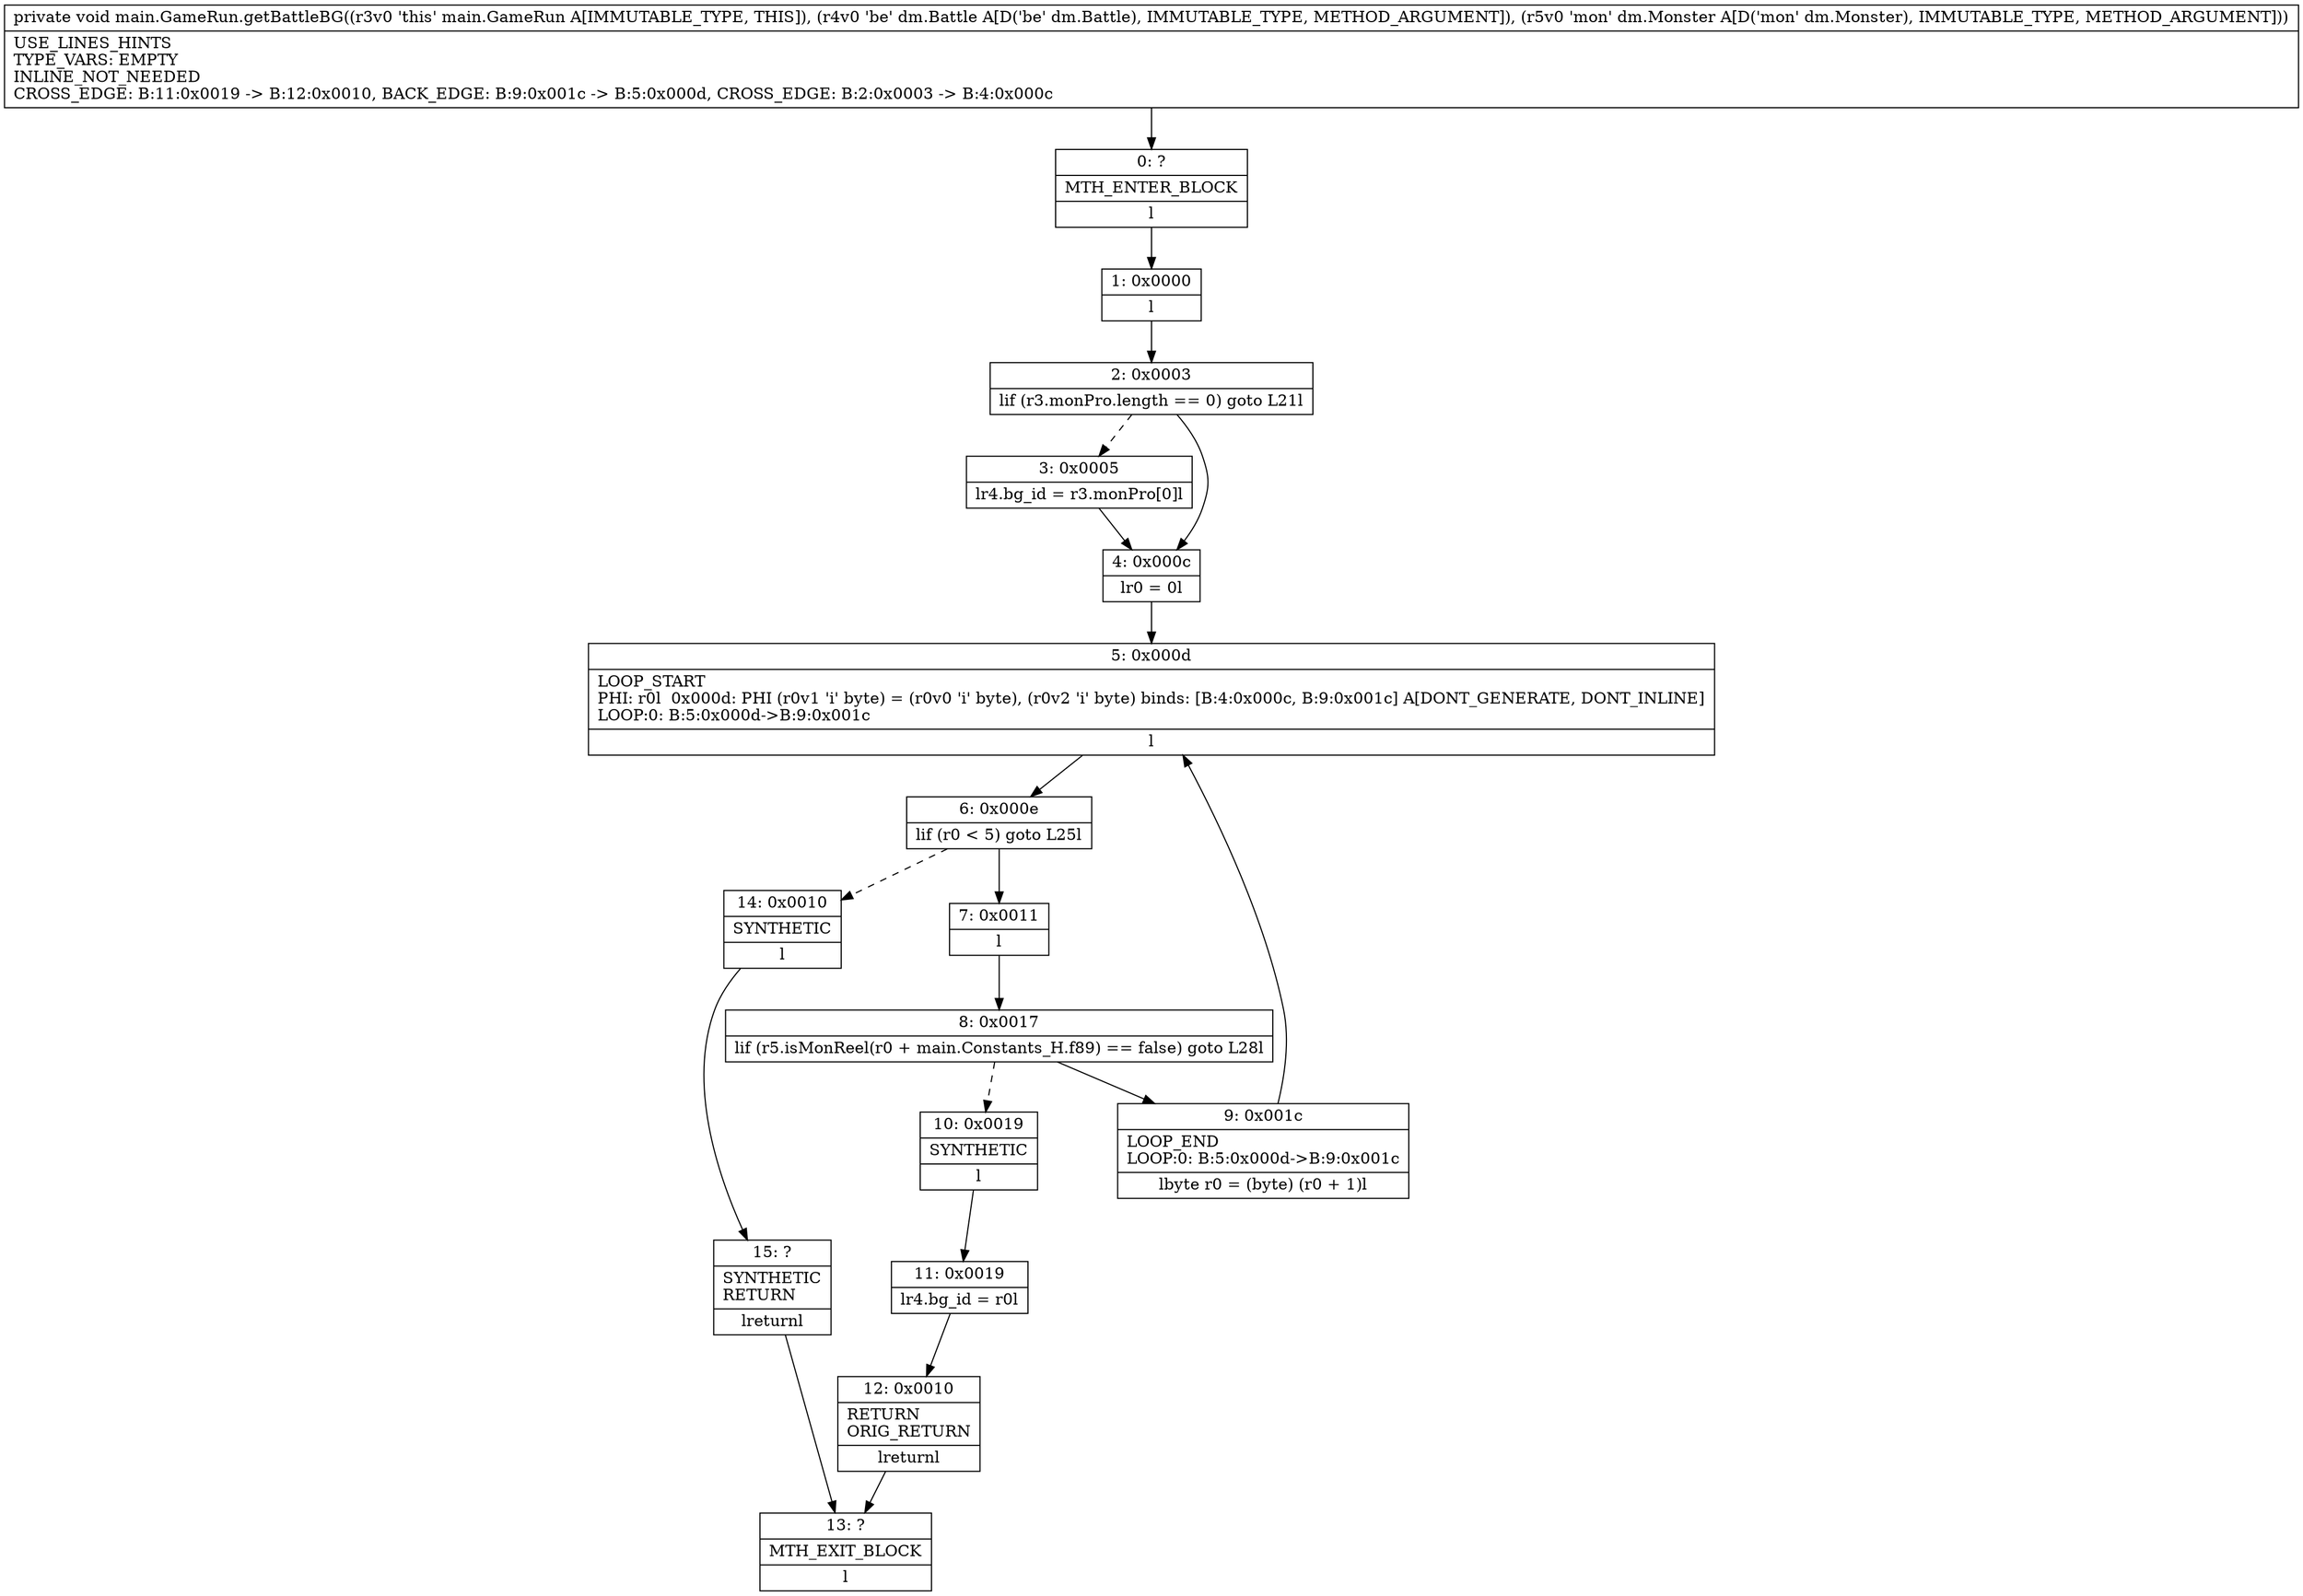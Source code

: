 digraph "CFG formain.GameRun.getBattleBG(Ldm\/Battle;Ldm\/Monster;)V" {
Node_0 [shape=record,label="{0\:\ ?|MTH_ENTER_BLOCK\l|l}"];
Node_1 [shape=record,label="{1\:\ 0x0000|l}"];
Node_2 [shape=record,label="{2\:\ 0x0003|lif (r3.monPro.length == 0) goto L21l}"];
Node_3 [shape=record,label="{3\:\ 0x0005|lr4.bg_id = r3.monPro[0]l}"];
Node_4 [shape=record,label="{4\:\ 0x000c|lr0 = 0l}"];
Node_5 [shape=record,label="{5\:\ 0x000d|LOOP_START\lPHI: r0l  0x000d: PHI (r0v1 'i' byte) = (r0v0 'i' byte), (r0v2 'i' byte) binds: [B:4:0x000c, B:9:0x001c] A[DONT_GENERATE, DONT_INLINE]\lLOOP:0: B:5:0x000d\-\>B:9:0x001c\l|l}"];
Node_6 [shape=record,label="{6\:\ 0x000e|lif (r0 \< 5) goto L25l}"];
Node_7 [shape=record,label="{7\:\ 0x0011|l}"];
Node_8 [shape=record,label="{8\:\ 0x0017|lif (r5.isMonReel(r0 + main.Constants_H.f89) == false) goto L28l}"];
Node_9 [shape=record,label="{9\:\ 0x001c|LOOP_END\lLOOP:0: B:5:0x000d\-\>B:9:0x001c\l|lbyte r0 = (byte) (r0 + 1)l}"];
Node_10 [shape=record,label="{10\:\ 0x0019|SYNTHETIC\l|l}"];
Node_11 [shape=record,label="{11\:\ 0x0019|lr4.bg_id = r0l}"];
Node_12 [shape=record,label="{12\:\ 0x0010|RETURN\lORIG_RETURN\l|lreturnl}"];
Node_13 [shape=record,label="{13\:\ ?|MTH_EXIT_BLOCK\l|l}"];
Node_14 [shape=record,label="{14\:\ 0x0010|SYNTHETIC\l|l}"];
Node_15 [shape=record,label="{15\:\ ?|SYNTHETIC\lRETURN\l|lreturnl}"];
MethodNode[shape=record,label="{private void main.GameRun.getBattleBG((r3v0 'this' main.GameRun A[IMMUTABLE_TYPE, THIS]), (r4v0 'be' dm.Battle A[D('be' dm.Battle), IMMUTABLE_TYPE, METHOD_ARGUMENT]), (r5v0 'mon' dm.Monster A[D('mon' dm.Monster), IMMUTABLE_TYPE, METHOD_ARGUMENT]))  | USE_LINES_HINTS\lTYPE_VARS: EMPTY\lINLINE_NOT_NEEDED\lCROSS_EDGE: B:11:0x0019 \-\> B:12:0x0010, BACK_EDGE: B:9:0x001c \-\> B:5:0x000d, CROSS_EDGE: B:2:0x0003 \-\> B:4:0x000c\l}"];
MethodNode -> Node_0;
Node_0 -> Node_1;
Node_1 -> Node_2;
Node_2 -> Node_3[style=dashed];
Node_2 -> Node_4;
Node_3 -> Node_4;
Node_4 -> Node_5;
Node_5 -> Node_6;
Node_6 -> Node_7;
Node_6 -> Node_14[style=dashed];
Node_7 -> Node_8;
Node_8 -> Node_9;
Node_8 -> Node_10[style=dashed];
Node_9 -> Node_5;
Node_10 -> Node_11;
Node_11 -> Node_12;
Node_12 -> Node_13;
Node_14 -> Node_15;
Node_15 -> Node_13;
}

